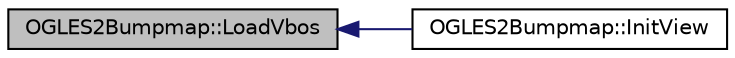 digraph "OGLES2Bumpmap::LoadVbos"
{
  edge [fontname="Helvetica",fontsize="10",labelfontname="Helvetica",labelfontsize="10"];
  node [fontname="Helvetica",fontsize="10",shape=record];
  rankdir="LR";
  Node1 [label="OGLES2Bumpmap::LoadVbos",height=0.2,width=0.4,color="black", fillcolor="grey75", style="filled", fontcolor="black"];
  Node1 -> Node2 [dir="back",color="midnightblue",fontsize="10",style="solid",fontname="Helvetica"];
  Node2 [label="OGLES2Bumpmap::InitView",height=0.2,width=0.4,color="black", fillcolor="white", style="filled",URL="$class_o_g_l_e_s2_bumpmap.html#ac191bbfc6523e6b49406df36cc96e6c1"];
}
